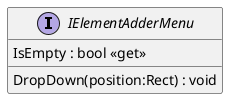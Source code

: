 @startuml
interface IElementAdderMenu {
    IsEmpty : bool <<get>>
    DropDown(position:Rect) : void
}
@enduml
